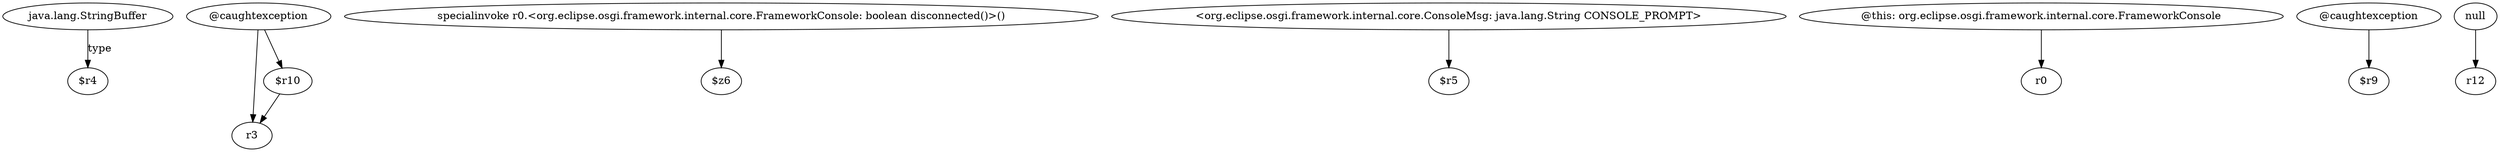 digraph g {
0[label="java.lang.StringBuffer"]
1[label="$r4"]
0->1[label="type"]
2[label="@caughtexception"]
3[label="r3"]
2->3[label=""]
4[label="specialinvoke r0.<org.eclipse.osgi.framework.internal.core.FrameworkConsole: boolean disconnected()>()"]
5[label="$z6"]
4->5[label=""]
6[label="<org.eclipse.osgi.framework.internal.core.ConsoleMsg: java.lang.String CONSOLE_PROMPT>"]
7[label="$r5"]
6->7[label=""]
8[label="@this: org.eclipse.osgi.framework.internal.core.FrameworkConsole"]
9[label="r0"]
8->9[label=""]
10[label="@caughtexception"]
11[label="$r9"]
10->11[label=""]
12[label="$r10"]
2->12[label=""]
12->3[label=""]
13[label="null"]
14[label="r12"]
13->14[label=""]
}